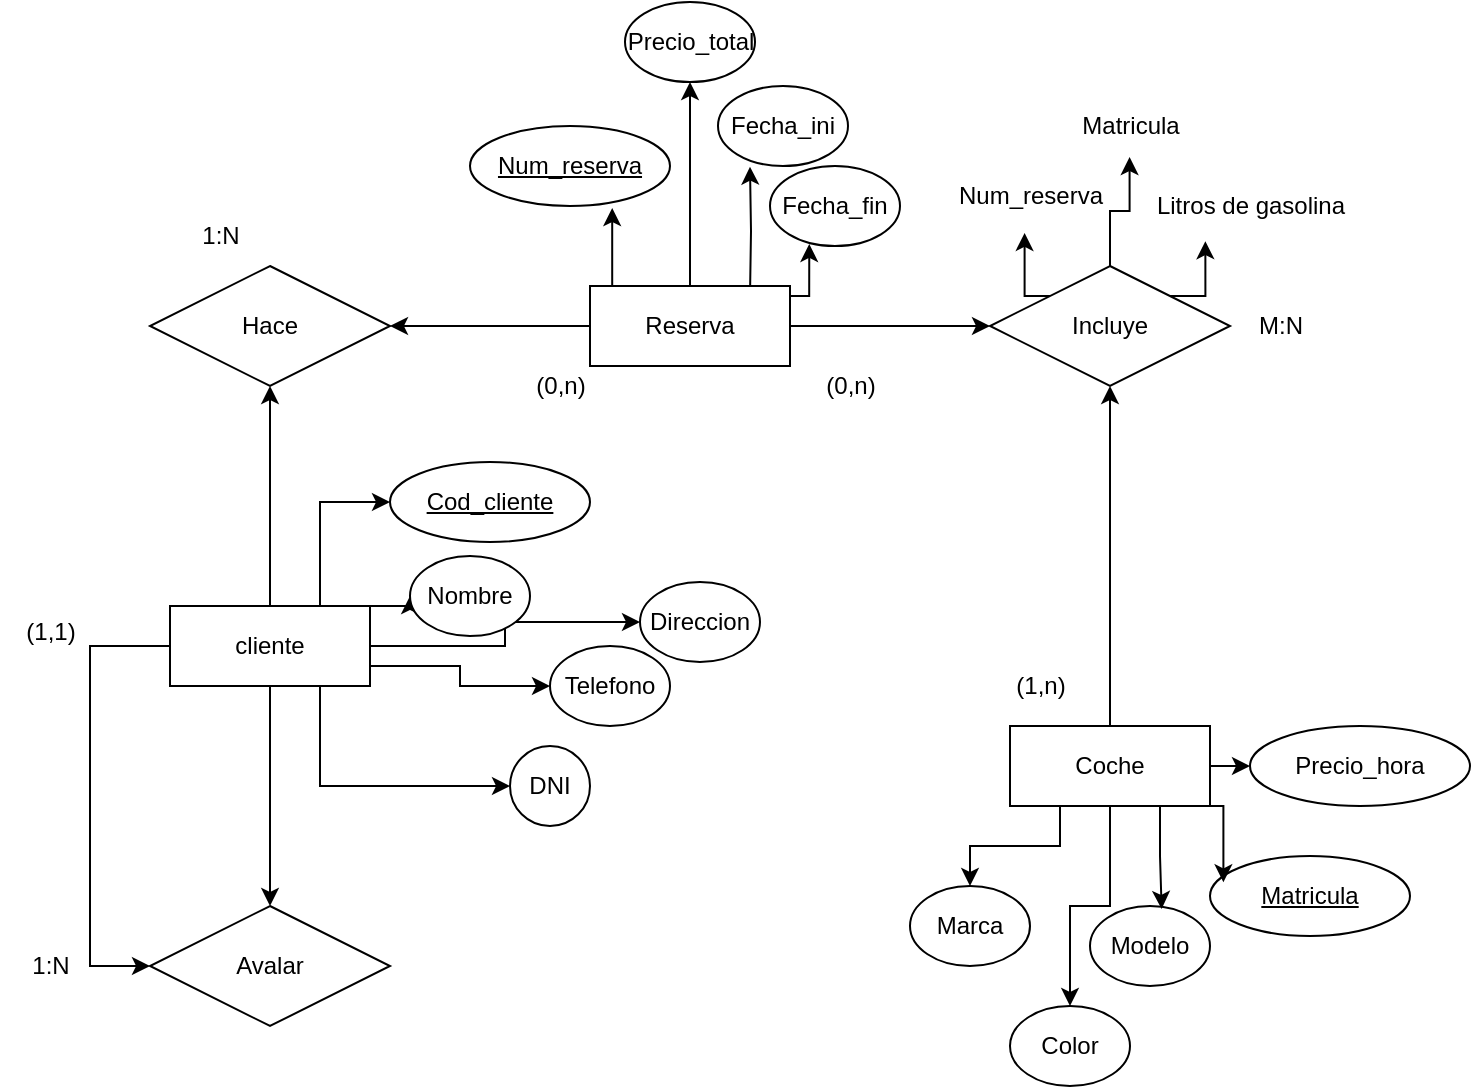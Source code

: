 <mxfile version="28.1.2">
  <diagram name="Página-1" id="j-sDlU9EBeW61bwGV47C">
    <mxGraphModel dx="983" dy="580" grid="1" gridSize="10" guides="1" tooltips="1" connect="1" arrows="1" fold="1" page="1" pageScale="1" pageWidth="827" pageHeight="1169" math="0" shadow="0">
      <root>
        <mxCell id="0" />
        <mxCell id="1" parent="0" />
        <mxCell id="FCD5nn3ERw38IQWh4Jvh-64" style="edgeStyle=orthogonalEdgeStyle;rounded=0;orthogonalLoop=1;jettySize=auto;html=1;exitX=1;exitY=0.5;exitDx=0;exitDy=0;entryX=0;entryY=0.5;entryDx=0;entryDy=0;" edge="1" parent="1" source="FCD5nn3ERw38IQWh4Jvh-1" target="FCD5nn3ERw38IQWh4Jvh-46">
          <mxGeometry relative="1" as="geometry" />
        </mxCell>
        <mxCell id="FCD5nn3ERw38IQWh4Jvh-67" style="edgeStyle=orthogonalEdgeStyle;rounded=0;orthogonalLoop=1;jettySize=auto;html=1;exitX=0.5;exitY=1;exitDx=0;exitDy=0;entryX=0.5;entryY=0;entryDx=0;entryDy=0;" edge="1" parent="1" source="FCD5nn3ERw38IQWh4Jvh-1" target="FCD5nn3ERw38IQWh4Jvh-38">
          <mxGeometry relative="1" as="geometry" />
        </mxCell>
        <mxCell id="FCD5nn3ERw38IQWh4Jvh-68" style="edgeStyle=orthogonalEdgeStyle;rounded=0;orthogonalLoop=1;jettySize=auto;html=1;exitX=0.25;exitY=1;exitDx=0;exitDy=0;entryX=0.5;entryY=0;entryDx=0;entryDy=0;" edge="1" parent="1" source="FCD5nn3ERw38IQWh4Jvh-1" target="FCD5nn3ERw38IQWh4Jvh-39">
          <mxGeometry relative="1" as="geometry" />
        </mxCell>
        <mxCell id="FCD5nn3ERw38IQWh4Jvh-69" style="edgeStyle=orthogonalEdgeStyle;rounded=0;orthogonalLoop=1;jettySize=auto;html=1;exitX=0.5;exitY=0;exitDx=0;exitDy=0;entryX=0.5;entryY=1;entryDx=0;entryDy=0;" edge="1" parent="1" source="FCD5nn3ERw38IQWh4Jvh-1" target="FCD5nn3ERw38IQWh4Jvh-52">
          <mxGeometry relative="1" as="geometry" />
        </mxCell>
        <mxCell id="FCD5nn3ERw38IQWh4Jvh-1" value="Coche" style="whiteSpace=wrap;html=1;align=center;" vertex="1" parent="1">
          <mxGeometry x="560" y="630" width="100" height="40" as="geometry" />
        </mxCell>
        <mxCell id="FCD5nn3ERw38IQWh4Jvh-5" style="edgeStyle=orthogonalEdgeStyle;rounded=0;orthogonalLoop=1;jettySize=auto;html=1;exitX=0.5;exitY=1;exitDx=0;exitDy=0;entryX=0.5;entryY=0;entryDx=0;entryDy=0;" edge="1" parent="1" source="FCD5nn3ERw38IQWh4Jvh-2" target="FCD5nn3ERw38IQWh4Jvh-4">
          <mxGeometry relative="1" as="geometry" />
        </mxCell>
        <mxCell id="FCD5nn3ERw38IQWh4Jvh-6" style="edgeStyle=orthogonalEdgeStyle;rounded=0;orthogonalLoop=1;jettySize=auto;html=1;exitX=0;exitY=0.5;exitDx=0;exitDy=0;entryX=0;entryY=0.5;entryDx=0;entryDy=0;" edge="1" parent="1" source="FCD5nn3ERw38IQWh4Jvh-2" target="FCD5nn3ERw38IQWh4Jvh-4">
          <mxGeometry relative="1" as="geometry">
            <Array as="points">
              <mxPoint x="100" y="590" />
              <mxPoint x="100" y="750" />
            </Array>
          </mxGeometry>
        </mxCell>
        <mxCell id="FCD5nn3ERw38IQWh4Jvh-70" style="edgeStyle=orthogonalEdgeStyle;rounded=0;orthogonalLoop=1;jettySize=auto;html=1;exitX=0.5;exitY=0;exitDx=0;exitDy=0;entryX=0.5;entryY=1;entryDx=0;entryDy=0;" edge="1" parent="1" source="FCD5nn3ERw38IQWh4Jvh-2" target="FCD5nn3ERw38IQWh4Jvh-51">
          <mxGeometry relative="1" as="geometry" />
        </mxCell>
        <mxCell id="FCD5nn3ERw38IQWh4Jvh-71" style="edgeStyle=orthogonalEdgeStyle;rounded=0;orthogonalLoop=1;jettySize=auto;html=1;exitX=0.75;exitY=0;exitDx=0;exitDy=0;entryX=0;entryY=0.5;entryDx=0;entryDy=0;" edge="1" parent="1" source="FCD5nn3ERw38IQWh4Jvh-2" target="FCD5nn3ERw38IQWh4Jvh-14">
          <mxGeometry relative="1" as="geometry" />
        </mxCell>
        <mxCell id="FCD5nn3ERw38IQWh4Jvh-72" style="edgeStyle=orthogonalEdgeStyle;rounded=0;orthogonalLoop=1;jettySize=auto;html=1;exitX=1;exitY=0;exitDx=0;exitDy=0;entryX=0;entryY=0.5;entryDx=0;entryDy=0;" edge="1" parent="1" source="FCD5nn3ERw38IQWh4Jvh-2" target="FCD5nn3ERw38IQWh4Jvh-18">
          <mxGeometry relative="1" as="geometry" />
        </mxCell>
        <mxCell id="FCD5nn3ERw38IQWh4Jvh-73" style="edgeStyle=orthogonalEdgeStyle;rounded=0;orthogonalLoop=1;jettySize=auto;html=1;exitX=1;exitY=0.5;exitDx=0;exitDy=0;" edge="1" parent="1" source="FCD5nn3ERw38IQWh4Jvh-2" target="FCD5nn3ERw38IQWh4Jvh-23">
          <mxGeometry relative="1" as="geometry" />
        </mxCell>
        <mxCell id="FCD5nn3ERw38IQWh4Jvh-74" style="edgeStyle=orthogonalEdgeStyle;rounded=0;orthogonalLoop=1;jettySize=auto;html=1;exitX=1;exitY=0.75;exitDx=0;exitDy=0;entryX=0;entryY=0.5;entryDx=0;entryDy=0;" edge="1" parent="1" source="FCD5nn3ERw38IQWh4Jvh-2" target="FCD5nn3ERw38IQWh4Jvh-21">
          <mxGeometry relative="1" as="geometry" />
        </mxCell>
        <mxCell id="FCD5nn3ERw38IQWh4Jvh-75" style="edgeStyle=orthogonalEdgeStyle;rounded=0;orthogonalLoop=1;jettySize=auto;html=1;exitX=0.75;exitY=1;exitDx=0;exitDy=0;entryX=0;entryY=0.5;entryDx=0;entryDy=0;" edge="1" parent="1" source="FCD5nn3ERw38IQWh4Jvh-2" target="FCD5nn3ERw38IQWh4Jvh-20">
          <mxGeometry relative="1" as="geometry" />
        </mxCell>
        <mxCell id="FCD5nn3ERw38IQWh4Jvh-2" value="cliente" style="whiteSpace=wrap;html=1;align=center;" vertex="1" parent="1">
          <mxGeometry x="140" y="570" width="100" height="40" as="geometry" />
        </mxCell>
        <mxCell id="FCD5nn3ERw38IQWh4Jvh-27" style="edgeStyle=orthogonalEdgeStyle;rounded=0;orthogonalLoop=1;jettySize=auto;html=1;exitX=0.5;exitY=0;exitDx=0;exitDy=0;entryX=0.5;entryY=1;entryDx=0;entryDy=0;" edge="1" parent="1" source="FCD5nn3ERw38IQWh4Jvh-50" target="FCD5nn3ERw38IQWh4Jvh-58">
          <mxGeometry relative="1" as="geometry">
            <mxPoint x="399.857" y="310" as="targetPoint" />
            <mxPoint x="400" y="400" as="sourcePoint" />
          </mxGeometry>
        </mxCell>
        <mxCell id="FCD5nn3ERw38IQWh4Jvh-29" style="edgeStyle=orthogonalEdgeStyle;rounded=0;orthogonalLoop=1;jettySize=auto;html=1;exitX=1;exitY=0;exitDx=0;exitDy=0;entryX=0.246;entryY=1.009;entryDx=0;entryDy=0;entryPerimeter=0;" edge="1" parent="1" target="FCD5nn3ERw38IQWh4Jvh-59">
          <mxGeometry relative="1" as="geometry">
            <mxPoint x="430.64" y="351.83" as="targetPoint" />
            <mxPoint x="430" y="415" as="sourcePoint" />
          </mxGeometry>
        </mxCell>
        <mxCell id="FCD5nn3ERw38IQWh4Jvh-31" style="edgeStyle=orthogonalEdgeStyle;rounded=0;orthogonalLoop=1;jettySize=auto;html=1;exitX=1;exitY=0;exitDx=0;exitDy=0;entryX=0.302;entryY=0.974;entryDx=0;entryDy=0;entryPerimeter=0;" edge="1" parent="1" target="FCD5nn3ERw38IQWh4Jvh-61">
          <mxGeometry relative="1" as="geometry">
            <mxPoint x="460" y="390" as="targetPoint" />
            <mxPoint x="430" y="415" as="sourcePoint" />
          </mxGeometry>
        </mxCell>
        <mxCell id="FCD5nn3ERw38IQWh4Jvh-4" value="Avalar" style="shape=rhombus;perimeter=rhombusPerimeter;whiteSpace=wrap;html=1;align=center;" vertex="1" parent="1">
          <mxGeometry x="130" y="720" width="120" height="60" as="geometry" />
        </mxCell>
        <mxCell id="FCD5nn3ERw38IQWh4Jvh-14" value="Cod_cliente" style="ellipse;whiteSpace=wrap;html=1;align=center;fontStyle=4;" vertex="1" parent="1">
          <mxGeometry x="250" y="498" width="100" height="40" as="geometry" />
        </mxCell>
        <mxCell id="FCD5nn3ERw38IQWh4Jvh-15" value="(1,1)" style="text;html=1;align=center;verticalAlign=middle;resizable=0;points=[];autosize=1;strokeColor=none;fillColor=none;" vertex="1" parent="1">
          <mxGeometry x="55" y="568" width="50" height="30" as="geometry" />
        </mxCell>
        <mxCell id="FCD5nn3ERw38IQWh4Jvh-16" value="M:N" style="text;html=1;align=center;verticalAlign=middle;resizable=0;points=[];autosize=1;strokeColor=none;fillColor=none;" vertex="1" parent="1">
          <mxGeometry x="670" y="415" width="50" height="30" as="geometry" />
        </mxCell>
        <mxCell id="FCD5nn3ERw38IQWh4Jvh-18" value="Nombre" style="ellipse;whiteSpace=wrap;html=1;align=center;" vertex="1" parent="1">
          <mxGeometry x="260" y="545" width="60" height="40" as="geometry" />
        </mxCell>
        <mxCell id="FCD5nn3ERw38IQWh4Jvh-20" value="DNI" style="ellipse;whiteSpace=wrap;html=1;align=center;" vertex="1" parent="1">
          <mxGeometry x="310" y="640" width="40" height="40" as="geometry" />
        </mxCell>
        <mxCell id="FCD5nn3ERw38IQWh4Jvh-21" value="Telefono" style="ellipse;whiteSpace=wrap;html=1;align=center;" vertex="1" parent="1">
          <mxGeometry x="330" y="590" width="60" height="40" as="geometry" />
        </mxCell>
        <mxCell id="FCD5nn3ERw38IQWh4Jvh-23" value="Direccion" style="ellipse;whiteSpace=wrap;html=1;align=center;" vertex="1" parent="1">
          <mxGeometry x="375" y="558" width="60" height="40" as="geometry" />
        </mxCell>
        <mxCell id="FCD5nn3ERw38IQWh4Jvh-35" style="edgeStyle=orthogonalEdgeStyle;rounded=0;orthogonalLoop=1;jettySize=auto;html=1;exitX=0;exitY=0;exitDx=0;exitDy=0;entryX=0.711;entryY=1.026;entryDx=0;entryDy=0;entryPerimeter=0;" edge="1" parent="1" target="FCD5nn3ERw38IQWh4Jvh-48">
          <mxGeometry relative="1" as="geometry">
            <mxPoint x="370" y="415" as="sourcePoint" />
            <mxPoint x="362.3" y="377.99" as="targetPoint" />
            <Array as="points">
              <mxPoint x="361" y="415" />
            </Array>
          </mxGeometry>
        </mxCell>
        <mxCell id="FCD5nn3ERw38IQWh4Jvh-36" value="Matricula" style="ellipse;whiteSpace=wrap;html=1;align=center;fontStyle=4;" vertex="1" parent="1">
          <mxGeometry x="660" y="695" width="100" height="40" as="geometry" />
        </mxCell>
        <mxCell id="FCD5nn3ERw38IQWh4Jvh-37" value="Modelo" style="ellipse;whiteSpace=wrap;html=1;align=center;" vertex="1" parent="1">
          <mxGeometry x="600" y="720" width="60" height="40" as="geometry" />
        </mxCell>
        <mxCell id="FCD5nn3ERw38IQWh4Jvh-38" value="Color" style="ellipse;whiteSpace=wrap;html=1;align=center;" vertex="1" parent="1">
          <mxGeometry x="560" y="770" width="60" height="40" as="geometry" />
        </mxCell>
        <mxCell id="FCD5nn3ERw38IQWh4Jvh-39" value="Marca" style="ellipse;whiteSpace=wrap;html=1;align=center;" vertex="1" parent="1">
          <mxGeometry x="510" y="710" width="60" height="40" as="geometry" />
        </mxCell>
        <mxCell id="FCD5nn3ERw38IQWh4Jvh-46" value="Precio_hora" style="ellipse;whiteSpace=wrap;html=1;align=center;" vertex="1" parent="1">
          <mxGeometry x="680" y="630" width="110" height="40" as="geometry" />
        </mxCell>
        <mxCell id="FCD5nn3ERw38IQWh4Jvh-47" value="(1,n)" style="text;html=1;align=center;verticalAlign=middle;resizable=0;points=[];autosize=1;strokeColor=none;fillColor=none;" vertex="1" parent="1">
          <mxGeometry x="550" y="595" width="50" height="30" as="geometry" />
        </mxCell>
        <mxCell id="FCD5nn3ERw38IQWh4Jvh-48" value="Num_reserva" style="ellipse;whiteSpace=wrap;html=1;align=center;fontStyle=4;" vertex="1" parent="1">
          <mxGeometry x="290" y="330" width="100" height="40" as="geometry" />
        </mxCell>
        <mxCell id="FCD5nn3ERw38IQWh4Jvh-49" value="1:N" style="text;html=1;align=center;verticalAlign=middle;resizable=0;points=[];autosize=1;strokeColor=none;fillColor=none;" vertex="1" parent="1">
          <mxGeometry x="60" y="735" width="40" height="30" as="geometry" />
        </mxCell>
        <mxCell id="FCD5nn3ERw38IQWh4Jvh-55" style="edgeStyle=orthogonalEdgeStyle;rounded=0;orthogonalLoop=1;jettySize=auto;html=1;exitX=1;exitY=0.5;exitDx=0;exitDy=0;entryX=0;entryY=0.5;entryDx=0;entryDy=0;" edge="1" parent="1" source="FCD5nn3ERw38IQWh4Jvh-50" target="FCD5nn3ERw38IQWh4Jvh-52">
          <mxGeometry relative="1" as="geometry" />
        </mxCell>
        <mxCell id="FCD5nn3ERw38IQWh4Jvh-57" style="edgeStyle=orthogonalEdgeStyle;rounded=0;orthogonalLoop=1;jettySize=auto;html=1;exitX=0;exitY=0.5;exitDx=0;exitDy=0;entryX=1;entryY=0.5;entryDx=0;entryDy=0;" edge="1" parent="1" source="FCD5nn3ERw38IQWh4Jvh-50" target="FCD5nn3ERw38IQWh4Jvh-51">
          <mxGeometry relative="1" as="geometry" />
        </mxCell>
        <mxCell id="FCD5nn3ERw38IQWh4Jvh-50" value="Reserva" style="whiteSpace=wrap;html=1;align=center;" vertex="1" parent="1">
          <mxGeometry x="350" y="410" width="100" height="40" as="geometry" />
        </mxCell>
        <mxCell id="FCD5nn3ERw38IQWh4Jvh-51" value="Hace" style="shape=rhombus;perimeter=rhombusPerimeter;whiteSpace=wrap;html=1;align=center;" vertex="1" parent="1">
          <mxGeometry x="130" y="400" width="120" height="60" as="geometry" />
        </mxCell>
        <mxCell id="FCD5nn3ERw38IQWh4Jvh-52" value="Incluye" style="shape=rhombus;perimeter=rhombusPerimeter;whiteSpace=wrap;html=1;align=center;" vertex="1" parent="1">
          <mxGeometry x="550" y="400" width="120" height="60" as="geometry" />
        </mxCell>
        <mxCell id="FCD5nn3ERw38IQWh4Jvh-58" value="&lt;span style=&quot;text-wrap-mode: nowrap;&quot;&gt;Precio_total&lt;/span&gt;" style="ellipse;whiteSpace=wrap;html=1;align=center;" vertex="1" parent="1">
          <mxGeometry x="367.5" y="268" width="65" height="40" as="geometry" />
        </mxCell>
        <mxCell id="FCD5nn3ERw38IQWh4Jvh-59" value="&lt;span style=&quot;text-wrap-mode: nowrap;&quot;&gt;Fecha_ini&lt;/span&gt;" style="ellipse;whiteSpace=wrap;html=1;align=center;" vertex="1" parent="1">
          <mxGeometry x="414" y="310" width="65" height="40" as="geometry" />
        </mxCell>
        <mxCell id="FCD5nn3ERw38IQWh4Jvh-61" value="&lt;span style=&quot;text-wrap-mode: nowrap;&quot;&gt;Fecha_fin&lt;/span&gt;" style="ellipse;whiteSpace=wrap;html=1;align=center;" vertex="1" parent="1">
          <mxGeometry x="440" y="350" width="65" height="40" as="geometry" />
        </mxCell>
        <mxCell id="FCD5nn3ERw38IQWh4Jvh-65" style="edgeStyle=orthogonalEdgeStyle;rounded=0;orthogonalLoop=1;jettySize=auto;html=1;exitX=1;exitY=1;exitDx=0;exitDy=0;entryX=0.067;entryY=0.329;entryDx=0;entryDy=0;entryPerimeter=0;" edge="1" parent="1" source="FCD5nn3ERw38IQWh4Jvh-1" target="FCD5nn3ERw38IQWh4Jvh-36">
          <mxGeometry relative="1" as="geometry" />
        </mxCell>
        <mxCell id="FCD5nn3ERw38IQWh4Jvh-66" style="edgeStyle=orthogonalEdgeStyle;rounded=0;orthogonalLoop=1;jettySize=auto;html=1;exitX=0.75;exitY=1;exitDx=0;exitDy=0;entryX=0.597;entryY=0.037;entryDx=0;entryDy=0;entryPerimeter=0;" edge="1" parent="1" source="FCD5nn3ERw38IQWh4Jvh-1" target="FCD5nn3ERw38IQWh4Jvh-37">
          <mxGeometry relative="1" as="geometry" />
        </mxCell>
        <mxCell id="FCD5nn3ERw38IQWh4Jvh-78" value="Num_reserva" style="text;html=1;align=center;verticalAlign=middle;resizable=0;points=[];autosize=1;strokeColor=none;fillColor=none;" vertex="1" parent="1">
          <mxGeometry x="520" y="350" width="100" height="30" as="geometry" />
        </mxCell>
        <mxCell id="FCD5nn3ERw38IQWh4Jvh-79" value="Matricula" style="text;html=1;align=center;verticalAlign=middle;resizable=0;points=[];autosize=1;strokeColor=none;fillColor=none;" vertex="1" parent="1">
          <mxGeometry x="585" y="315" width="70" height="30" as="geometry" />
        </mxCell>
        <mxCell id="FCD5nn3ERw38IQWh4Jvh-80" value="Litros de gasolina" style="text;html=1;align=center;verticalAlign=middle;resizable=0;points=[];autosize=1;strokeColor=none;fillColor=none;" vertex="1" parent="1">
          <mxGeometry x="620" y="355" width="120" height="30" as="geometry" />
        </mxCell>
        <mxCell id="FCD5nn3ERw38IQWh4Jvh-81" style="edgeStyle=orthogonalEdgeStyle;rounded=0;orthogonalLoop=1;jettySize=auto;html=1;exitX=1;exitY=0;exitDx=0;exitDy=0;entryX=0.314;entryY=1.086;entryDx=0;entryDy=0;entryPerimeter=0;" edge="1" parent="1" source="FCD5nn3ERw38IQWh4Jvh-52" target="FCD5nn3ERw38IQWh4Jvh-80">
          <mxGeometry relative="1" as="geometry" />
        </mxCell>
        <mxCell id="FCD5nn3ERw38IQWh4Jvh-82" style="edgeStyle=orthogonalEdgeStyle;rounded=0;orthogonalLoop=1;jettySize=auto;html=1;exitX=0.5;exitY=0;exitDx=0;exitDy=0;entryX=0.497;entryY=1.017;entryDx=0;entryDy=0;entryPerimeter=0;" edge="1" parent="1" source="FCD5nn3ERw38IQWh4Jvh-52" target="FCD5nn3ERw38IQWh4Jvh-79">
          <mxGeometry relative="1" as="geometry" />
        </mxCell>
        <mxCell id="FCD5nn3ERw38IQWh4Jvh-83" style="edgeStyle=orthogonalEdgeStyle;rounded=0;orthogonalLoop=1;jettySize=auto;html=1;exitX=0;exitY=0;exitDx=0;exitDy=0;entryX=0.473;entryY=1.115;entryDx=0;entryDy=0;entryPerimeter=0;" edge="1" parent="1" source="FCD5nn3ERw38IQWh4Jvh-52" target="FCD5nn3ERw38IQWh4Jvh-78">
          <mxGeometry relative="1" as="geometry" />
        </mxCell>
        <mxCell id="FCD5nn3ERw38IQWh4Jvh-84" value="(0,n)" style="text;html=1;align=center;verticalAlign=middle;resizable=0;points=[];autosize=1;strokeColor=none;fillColor=none;" vertex="1" parent="1">
          <mxGeometry x="310" y="445" width="50" height="30" as="geometry" />
        </mxCell>
        <mxCell id="FCD5nn3ERw38IQWh4Jvh-85" value="1:N" style="text;html=1;align=center;verticalAlign=middle;resizable=0;points=[];autosize=1;strokeColor=none;fillColor=none;" vertex="1" parent="1">
          <mxGeometry x="145" y="370" width="40" height="30" as="geometry" />
        </mxCell>
        <mxCell id="FCD5nn3ERw38IQWh4Jvh-86" value="(0,n)" style="text;html=1;align=center;verticalAlign=middle;resizable=0;points=[];autosize=1;strokeColor=none;fillColor=none;" vertex="1" parent="1">
          <mxGeometry x="455" y="445" width="50" height="30" as="geometry" />
        </mxCell>
      </root>
    </mxGraphModel>
  </diagram>
</mxfile>
